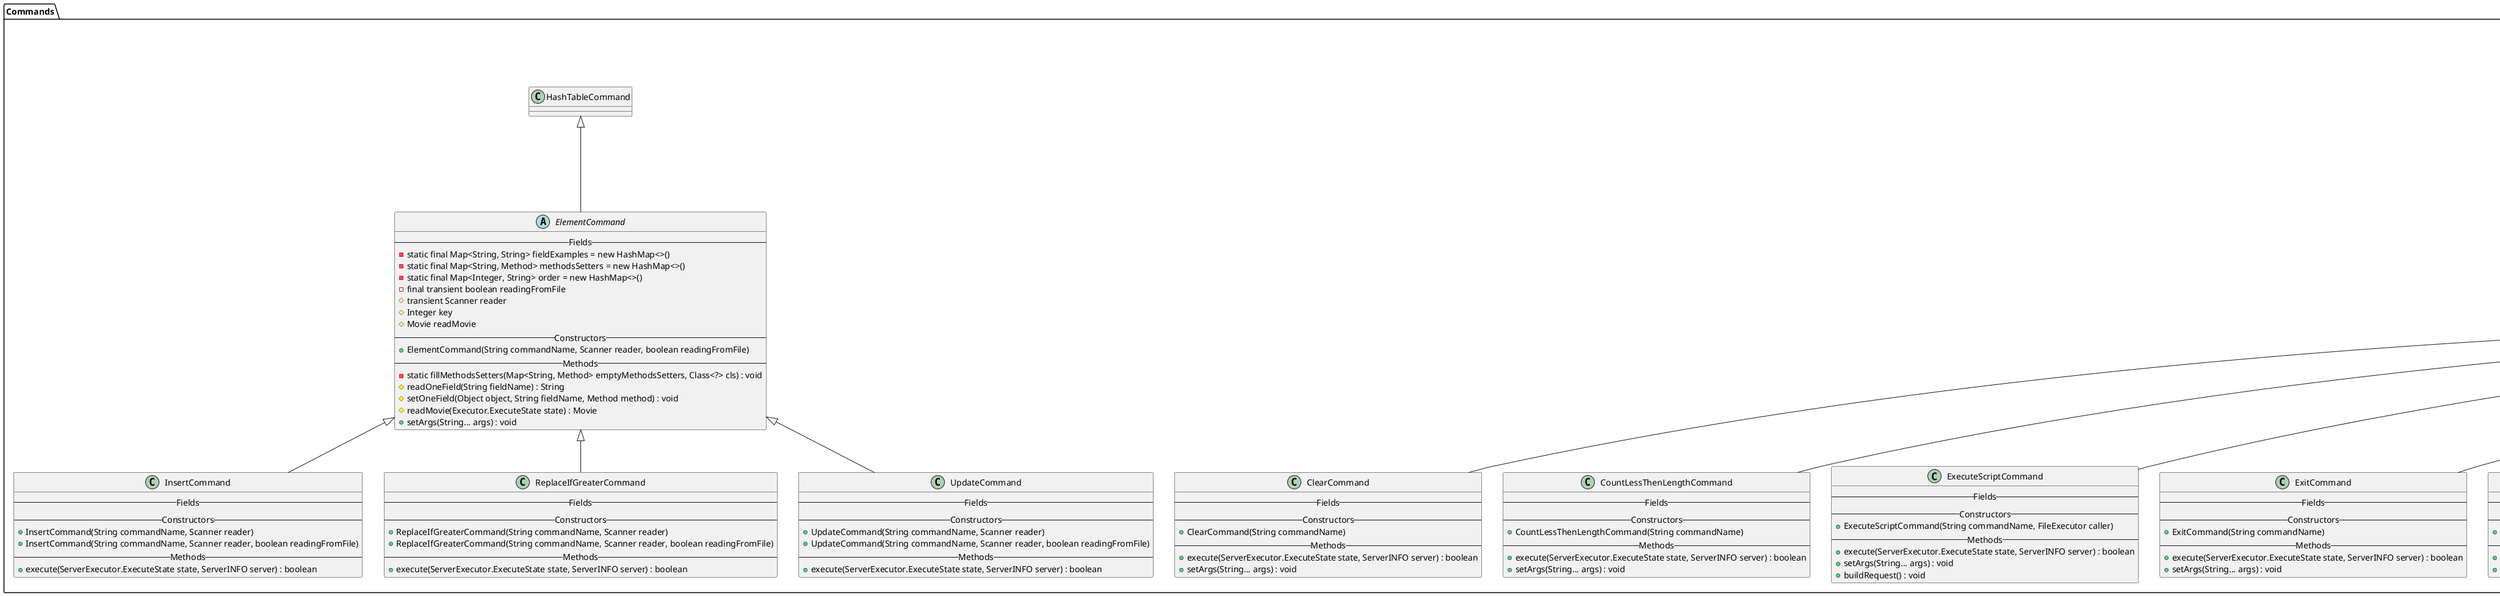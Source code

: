 @startuml

package Commands {
    class CommandException {
    --Fields--
    - final String command
    - final String reason
    --Constructors--
    + CommandException(String command)
    + CommandException(String command, String reason)
    --Methods--
    + getCommand() : String
    + getReason() : String
    + getMessage() : String
    }

    class BadArgumentsException extends CommandException {
    --Fields--
    - static final Map<String, String> examples = new HashMap<>()
    --Constructors--
    + BadArgumentsException(String command)
    + BadArgumentsException(String command, String reason)
    --Methods--
    + static getExamples() : Map<String, String>
    + getMessage() : String
    }

    class BadArgumentsCountException extends BadArgumentsException {
    --Fields--
    - final int requiredCount
    --Constructors--
    + BadArgumentsCountException(String command, int requiredCount)
    + BadArgumentsCountException(String command)
    --Methods--
    + getMessage() : String
    }

    class BadArgumentsFormatException extends BadArgumentsException {
    --Fields--
    - final String requiredFormat
    --Constructors--
    + BadArgumentsFormatException(String command, String requiredFormat)
    --Methods--
    + getMessage() : String
    }

    class UndefinedCommandException extends CommandException {
    --Fields--
    --Constructors--
    + UndefinedCommandException(String command)
    --Methods--
    + getMessage() : String
    }

    interface Command {
    --Methods--
    execute(ExecuteState state) : boolean
    setArgs(String... args) : void
    default buildRequest() : void
    }

    abstract class NameableCommand implements Command {
    --Fields--
    - final String commandName
    --Constructors--
    + NameableCommand(String commandName)
    --Methods--
    + println(String line) : void
    + getCommandName() : String
    }

    abstract class ElementCommand extends HashTableCommand {
    --Fields--
    - static final Map<String, String> fieldExamples = new HashMap<>()
    - static final Map<String, Method> methodsSetters = new HashMap<>()
    - static final Map<Integer, String> order = new HashMap<>()
    - final transient boolean readingFromFile
    # transient Scanner reader
    # Integer key
    # Movie readMovie
    --Constructors--
    + ElementCommand(String commandName, Scanner reader, boolean readingFromFile)
    --Methods--
    - static fillMethodsSetters(Map<String, Method> emptyMethodsSetters, Class<?> cls) : void
    # readOneField(String fieldName) : String
    # setOneField(Object object, String fieldName, Method method) : void
    # readMovie(Executor.ExecuteState state) : Movie
    + setArgs(String... args) : void
    }

    class ClearCommand extends NameableCommand {
    --Fields--
    --Constructors--
    + ClearCommand(String commandName)
    --Methods--
    + execute(ServerExecutor.ExecuteState state, ServerINFO server) : boolean
    + setArgs(String... args) : void
    }

    class CountLessThenLengthCommand extends NameableCommand {
    --Fields--
    --Constructors--
    + CountLessThenLengthCommand(String commandName)
    --Methods--
    + execute(ServerExecutor.ExecuteState state, ServerINFO server) : boolean
    + setArgs(String... args) : void
    }

    class ExecuteScriptCommand extends NameableCommand {
    --Fields--
    --Constructors--
    + ExecuteScriptCommand(String commandName, FileExecutor caller)
    --Methods--
    + execute(ServerExecutor.ExecuteState state, ServerINFO server) : boolean
    + setArgs(String... args) : void
    + buildRequest() : void
    }

    class ExitCommand extends NameableCommand {
    --Fields--
    --Constructors--
    + ExitCommand(String commandName)
    --Methods--
    + execute(ServerExecutor.ExecuteState state, ServerINFO server) : boolean
    + setArgs(String... args) : void
    }

    class FilterByMpaaRatingCommand extends NameableCommand {
    --Fields--
    --Constructors--
    + FilterByMpaaRatingCommand(String commandName)
    --Methods--
    + execute(ServerExecutor.ExecuteState state, ServerINFO server) : boolean
    + setArgs(String... args) : void
    }

    class GroupCountingByLengthCommand extends NameableCommand {
    --Fields--
    --Constructors--
    + GroupCountingByLengthCommand(String commandName)
    --Methods--
    + execute(ServerExecutor.ExecuteState state, ServerINFO server) : boolean
    + setArgs(String... args) : void
    }

    class HelpCommand extends NameableCommand {
    --Fields--
    --Constructors--
    + HelpCommand(String commandName)
    --Methods--
    + execute(ServerExecutor.ExecuteState state, ServerINFO server) : boolean
    + setArgs(String... args) : void
    }

    class HistoryCommand extends NameableCommand {
    --Fields--
    --Constructors--
    + HistoryCommand(String commandName)
    --Methods--
    + execute(ServerExecutor.ExecuteState state, ServerINFO server) : boolean
    + setArgs(String... args) : void
    }

    class InfoCommand extends NameableCommand {
    --Fields--
    --Constructors--
    + InfoCommand(String commandName)
    --Methods--
    + execute(ServerExecutor.ExecuteState state, ServerINFO server) : boolean
    + setArgs(String... args) : void
    }

    class InsertCommand extends ElementCommand {
    --Fields--
    --Constructors--
    + InsertCommand(String commandName, Scanner reader)
    + InsertCommand(String commandName, Scanner reader, boolean readingFromFile)
    --Methods--
    + execute(ServerExecutor.ExecuteState state, ServerINFO server) : boolean
    }

    class RemoveKeyCommand extends NameableCommand {
    --Fields--
    --Constructors--
    + RemoveKeyCommand(String commandName)
    --Methods--
    + execute(ServerExecutor.ExecuteState state, ServerINFO server) : boolean
    + setArgs(String... args) : void
    }

    class RemoveLowerKeyCommand extends NameableCommand {
    --Fields--
    --Constructors--
    + RemoveLowerKeyCommand(String commandName)
    --Methods--
    + execute(ServerExecutor.ExecuteState state, ServerINFO server) : boolean
    + setArgs(String... args) : void
    }

    class ReplaceIfGreaterCommand extends ElementCommand {
    --Fields--
    --Constructors--
    + ReplaceIfGreaterCommand(String commandName, Scanner reader)
    + ReplaceIfGreaterCommand(String commandName, Scanner reader, boolean readingFromFile)
    --Methods--
    + execute(ServerExecutor.ExecuteState state, ServerINFO server) : boolean
    }

    class ShowCommand extends NameableCommand {
    --Fields--
    --Constructors--
    + ShowCommand(String commandName)
    --Methods--
    + execute(ServerExecutor.ExecuteState state, ServerINFO server) : boolean
    + setArgs(String... args) : void
    }

    class UpdateCommand extends ElementCommand {
    --Fields--
    --Constructors--
    + UpdateCommand(String commandName, Scanner reader)
    + UpdateCommand(String commandName, Scanner reader, boolean readingFromFile)
    --Methods--
    + execute(ServerExecutor.ExecuteState state, ServerINFO server) : boolean
    }
}

@enduml